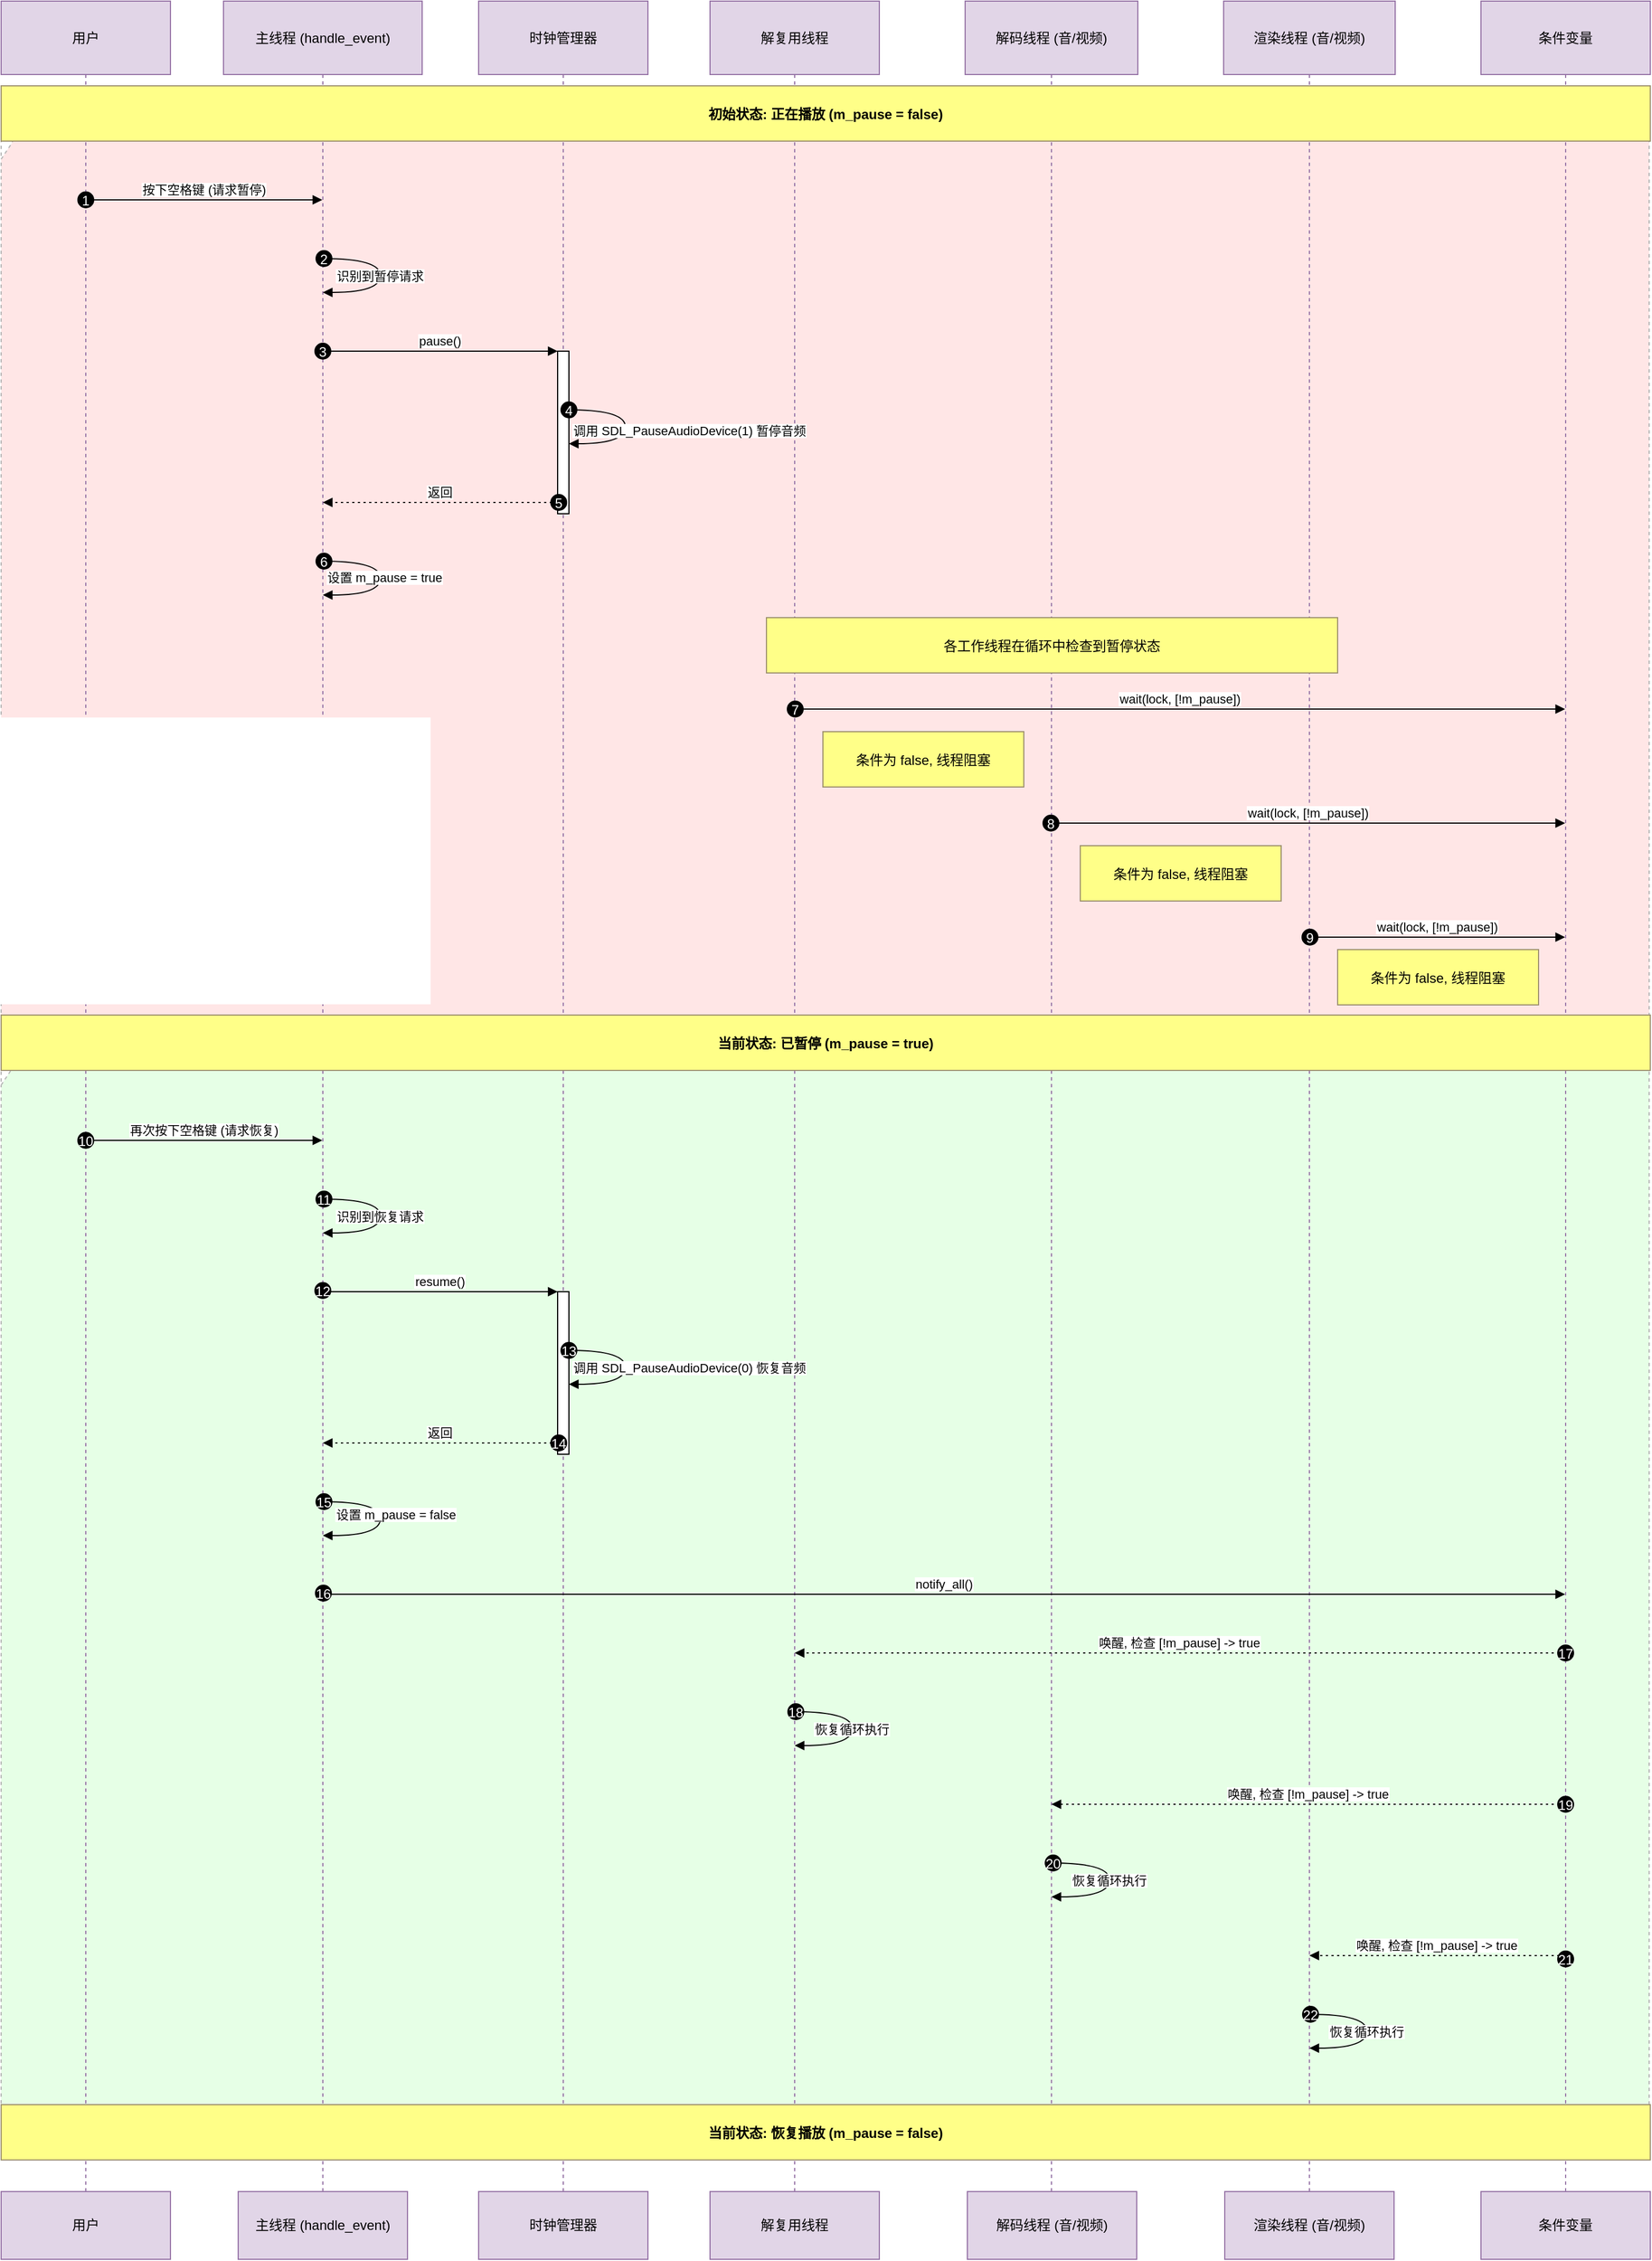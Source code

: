 <mxfile version="27.0.9">
  <diagram name="第 1 页" id="JWNUEiByVHspXOt6qJ9m">
    <mxGraphModel dx="1426" dy="865" grid="1" gridSize="10" guides="1" tooltips="1" connect="1" arrows="1" fold="1" page="1" pageScale="1" pageWidth="827" pageHeight="1169" math="0" shadow="0">
      <root>
        <mxCell id="0" />
        <mxCell id="1" parent="0" />
        <mxCell id="3FL_MH5zh8JMaz6P4rvf-13" value="" style="shape=umlFrame;dashed=1;pointerEvents=0;dropTarget=0;strokeColor=#B3B3B3;height=20;width=0;swimlaneFillColor=#E6FFE6;" parent="1" vertex="1">
          <mxGeometry x="70" y="960" width="1460" height="923" as="geometry" />
        </mxCell>
        <mxCell id="3FL_MH5zh8JMaz6P4rvf-14" value="" style="text;strokeColor=none;fillColor=none;align=center;verticalAlign=middle;whiteSpace=wrap;" parent="3FL_MH5zh8JMaz6P4rvf-13" vertex="1">
          <mxGeometry width="1460" height="20.375" as="geometry" />
        </mxCell>
        <mxCell id="3FL_MH5zh8JMaz6P4rvf-11" value="" style="shape=umlFrame;dashed=1;pointerEvents=0;dropTarget=0;strokeColor=#B3B3B3;height=20;width=0;shadow=0;swimlaneFillColor=#FFE6E6;gradientColor=none;" parent="1" vertex="1">
          <mxGeometry x="70" y="140" width="1460" height="820" as="geometry" />
        </mxCell>
        <mxCell id="3FL_MH5zh8JMaz6P4rvf-12" value="" style="text;strokeColor=none;fillColor=none;align=center;verticalAlign=middle;whiteSpace=wrap;" parent="3FL_MH5zh8JMaz6P4rvf-11" vertex="1">
          <mxGeometry width="1460" height="19.927" as="geometry" />
        </mxCell>
        <mxCell id="3FL_MH5zh8JMaz6P4rvf-2" value="用户" style="shape=umlLifeline;perimeter=lifelinePerimeter;whiteSpace=wrap;container=1;dropTarget=0;collapsible=0;recursiveResize=0;outlineConnect=0;portConstraint=eastwest;newEdgeStyle={&quot;edgeStyle&quot;:&quot;elbowEdgeStyle&quot;,&quot;elbow&quot;:&quot;vertical&quot;,&quot;curved&quot;:0,&quot;rounded&quot;:0};size=65;fillColor=#e1d5e7;strokeColor=#9673a6;" parent="1" vertex="1">
          <mxGeometry x="70" y="20" width="150" height="1940" as="geometry" />
        </mxCell>
        <mxCell id="3FL_MH5zh8JMaz6P4rvf-3" value="主线程 (handle_event)" style="shape=umlLifeline;perimeter=lifelinePerimeter;whiteSpace=wrap;container=1;dropTarget=0;collapsible=0;recursiveResize=0;outlineConnect=0;portConstraint=eastwest;newEdgeStyle={&quot;edgeStyle&quot;:&quot;elbowEdgeStyle&quot;,&quot;elbow&quot;:&quot;vertical&quot;,&quot;curved&quot;:0,&quot;rounded&quot;:0};size=65;fillColor=#e1d5e7;strokeColor=#9673a6;" parent="1" vertex="1">
          <mxGeometry x="267" y="20" width="176" height="1940" as="geometry" />
        </mxCell>
        <mxCell id="3FL_MH5zh8JMaz6P4rvf-4" value="时钟管理器" style="shape=umlLifeline;perimeter=lifelinePerimeter;whiteSpace=wrap;container=1;dropTarget=0;collapsible=0;recursiveResize=0;outlineConnect=0;portConstraint=eastwest;newEdgeStyle={&quot;edgeStyle&quot;:&quot;elbowEdgeStyle&quot;,&quot;elbow&quot;:&quot;vertical&quot;,&quot;curved&quot;:0,&quot;rounded&quot;:0};size=65;fillColor=#e1d5e7;strokeColor=#9673a6;" parent="1" vertex="1">
          <mxGeometry x="493" y="20" width="150" height="1940" as="geometry" />
        </mxCell>
        <mxCell id="3FL_MH5zh8JMaz6P4rvf-5" value="" style="points=[];perimeter=orthogonalPerimeter;outlineConnect=0;targetShapes=umlLifeline;portConstraint=eastwest;newEdgeStyle={&quot;edgeStyle&quot;:&quot;elbowEdgeStyle&quot;,&quot;elbow&quot;:&quot;vertical&quot;,&quot;curved&quot;:0,&quot;rounded&quot;:0}" parent="3FL_MH5zh8JMaz6P4rvf-4" vertex="1">
          <mxGeometry x="70" y="310" width="10" height="144" as="geometry" />
        </mxCell>
        <mxCell id="3FL_MH5zh8JMaz6P4rvf-6" value="" style="points=[];perimeter=orthogonalPerimeter;outlineConnect=0;targetShapes=umlLifeline;portConstraint=eastwest;newEdgeStyle={&quot;edgeStyle&quot;:&quot;elbowEdgeStyle&quot;,&quot;elbow&quot;:&quot;vertical&quot;,&quot;curved&quot;:0,&quot;rounded&quot;:0}" parent="3FL_MH5zh8JMaz6P4rvf-4" vertex="1">
          <mxGeometry x="70" y="1143" width="10" height="144" as="geometry" />
        </mxCell>
        <mxCell id="3FL_MH5zh8JMaz6P4rvf-7" value="解复用线程" style="shape=umlLifeline;perimeter=lifelinePerimeter;whiteSpace=wrap;container=1;dropTarget=0;collapsible=0;recursiveResize=0;outlineConnect=0;portConstraint=eastwest;newEdgeStyle={&quot;edgeStyle&quot;:&quot;elbowEdgeStyle&quot;,&quot;elbow&quot;:&quot;vertical&quot;,&quot;curved&quot;:0,&quot;rounded&quot;:0};size=65;fillColor=#e1d5e7;strokeColor=#9673a6;" parent="1" vertex="1">
          <mxGeometry x="698" y="20" width="150" height="1940" as="geometry" />
        </mxCell>
        <mxCell id="3FL_MH5zh8JMaz6P4rvf-8" value="解码线程 (音/视频)" style="shape=umlLifeline;perimeter=lifelinePerimeter;whiteSpace=wrap;container=1;dropTarget=0;collapsible=0;recursiveResize=0;outlineConnect=0;portConstraint=eastwest;newEdgeStyle={&quot;edgeStyle&quot;:&quot;elbowEdgeStyle&quot;,&quot;elbow&quot;:&quot;vertical&quot;,&quot;curved&quot;:0,&quot;rounded&quot;:0};size=65;fillColor=#e1d5e7;strokeColor=#9673a6;" parent="1" vertex="1">
          <mxGeometry x="924" y="20" width="153" height="1940" as="geometry" />
        </mxCell>
        <mxCell id="3FL_MH5zh8JMaz6P4rvf-9" value="渲染线程 (音/视频)" style="shape=umlLifeline;perimeter=lifelinePerimeter;whiteSpace=wrap;container=1;dropTarget=0;collapsible=0;recursiveResize=0;outlineConnect=0;portConstraint=eastwest;newEdgeStyle={&quot;edgeStyle&quot;:&quot;elbowEdgeStyle&quot;,&quot;elbow&quot;:&quot;vertical&quot;,&quot;curved&quot;:0,&quot;rounded&quot;:0};size=65;fillColor=#e1d5e7;strokeColor=#9673a6;" parent="1" vertex="1">
          <mxGeometry x="1153" y="20" width="152" height="1940" as="geometry" />
        </mxCell>
        <mxCell id="3FL_MH5zh8JMaz6P4rvf-10" value="条件变量" style="shape=umlLifeline;perimeter=lifelinePerimeter;whiteSpace=wrap;container=1;dropTarget=0;collapsible=0;recursiveResize=0;outlineConnect=0;portConstraint=eastwest;newEdgeStyle={&quot;edgeStyle&quot;:&quot;elbowEdgeStyle&quot;,&quot;elbow&quot;:&quot;vertical&quot;,&quot;curved&quot;:0,&quot;rounded&quot;:0};size=65;fillColor=#e1d5e7;strokeColor=#9673a6;" parent="1" vertex="1">
          <mxGeometry x="1381" y="20" width="150" height="1940" as="geometry" />
        </mxCell>
        <mxCell id="3FL_MH5zh8JMaz6P4rvf-15" value="按下空格键 (请求暂停)" style="verticalAlign=bottom;edgeStyle=elbowEdgeStyle;elbow=vertical;curved=0;rounded=0;endArrow=block;" parent="1" source="3FL_MH5zh8JMaz6P4rvf-2" target="3FL_MH5zh8JMaz6P4rvf-3" edge="1">
          <mxGeometry relative="1" as="geometry">
            <Array as="points">
              <mxPoint x="234" y="196" />
            </Array>
          </mxGeometry>
        </mxCell>
        <mxCell id="3FL_MH5zh8JMaz6P4rvf-16" value="1" style="ellipse;aspect=fixed;fillColor=#000000;align=center;fontColor=#FFFFFF;" parent="3FL_MH5zh8JMaz6P4rvf-15" vertex="1">
          <mxGeometry width="14" height="14" relative="1" as="geometry">
            <mxPoint x="-112" y="-7" as="offset" />
          </mxGeometry>
        </mxCell>
        <mxCell id="3FL_MH5zh8JMaz6P4rvf-17" value="识别到暂停请求" style="curved=1;endArrow=block;rounded=0;" parent="1" source="3FL_MH5zh8JMaz6P4rvf-3" target="3FL_MH5zh8JMaz6P4rvf-3" edge="1">
          <mxGeometry relative="1" as="geometry">
            <Array as="points">
              <mxPoint x="406" y="248" />
              <mxPoint x="406" y="278" />
            </Array>
          </mxGeometry>
        </mxCell>
        <mxCell id="3FL_MH5zh8JMaz6P4rvf-18" value="2" style="ellipse;aspect=fixed;fillColor=#000000;align=center;fontColor=#FFFFFF;" parent="3FL_MH5zh8JMaz6P4rvf-17" vertex="1">
          <mxGeometry width="14" height="14" relative="1" as="geometry">
            <mxPoint x="-57" y="-22" as="offset" />
          </mxGeometry>
        </mxCell>
        <mxCell id="3FL_MH5zh8JMaz6P4rvf-19" value="pause()" style="verticalAlign=bottom;edgeStyle=elbowEdgeStyle;elbow=vertical;curved=0;rounded=0;endArrow=block;" parent="1" source="3FL_MH5zh8JMaz6P4rvf-3" target="3FL_MH5zh8JMaz6P4rvf-5" edge="1">
          <mxGeometry relative="1" as="geometry">
            <Array as="points">
              <mxPoint x="470" y="330" />
            </Array>
          </mxGeometry>
        </mxCell>
        <mxCell id="3FL_MH5zh8JMaz6P4rvf-20" value="3" style="ellipse;aspect=fixed;fillColor=#000000;align=center;fontColor=#FFFFFF;" parent="3FL_MH5zh8JMaz6P4rvf-19" vertex="1">
          <mxGeometry width="14" height="14" relative="1" as="geometry">
            <mxPoint x="-111" y="-7" as="offset" />
          </mxGeometry>
        </mxCell>
        <mxCell id="3FL_MH5zh8JMaz6P4rvf-21" value="调用 SDL_PauseAudioDevice(1) 暂停音频" style="curved=1;endArrow=block;rounded=0;" parent="1" source="3FL_MH5zh8JMaz6P4rvf-5" target="3FL_MH5zh8JMaz6P4rvf-5" edge="1">
          <mxGeometry x="0.046" y="57" relative="1" as="geometry">
            <Array as="points">
              <mxPoint x="623" y="382" />
              <mxPoint x="623" y="412" />
            </Array>
            <mxPoint as="offset" />
          </mxGeometry>
        </mxCell>
        <mxCell id="3FL_MH5zh8JMaz6P4rvf-22" value="4" style="ellipse;aspect=fixed;fillColor=#000000;align=center;fontColor=#FFFFFF;" parent="3FL_MH5zh8JMaz6P4rvf-21" vertex="1">
          <mxGeometry width="14" height="14" relative="1" as="geometry">
            <mxPoint x="-57" y="-22" as="offset" />
          </mxGeometry>
        </mxCell>
        <mxCell id="3FL_MH5zh8JMaz6P4rvf-23" value="返回" style="verticalAlign=bottom;edgeStyle=elbowEdgeStyle;elbow=vertical;curved=0;rounded=0;dashed=1;dashPattern=2 3;endArrow=block;" parent="1" source="3FL_MH5zh8JMaz6P4rvf-5" target="3FL_MH5zh8JMaz6P4rvf-3" edge="1">
          <mxGeometry relative="1" as="geometry">
            <Array as="points">
              <mxPoint x="471" y="464" />
            </Array>
          </mxGeometry>
        </mxCell>
        <mxCell id="3FL_MH5zh8JMaz6P4rvf-24" value="5" style="ellipse;aspect=fixed;fillColor=#000000;align=center;fontColor=#FFFFFF;" parent="3FL_MH5zh8JMaz6P4rvf-23" vertex="1">
          <mxGeometry width="14" height="14" relative="1" as="geometry">
            <mxPoint x="98" y="-7" as="offset" />
          </mxGeometry>
        </mxCell>
        <mxCell id="3FL_MH5zh8JMaz6P4rvf-25" value="设置 m_pause = true" style="curved=1;endArrow=block;rounded=0;" parent="1" source="3FL_MH5zh8JMaz6P4rvf-3" target="3FL_MH5zh8JMaz6P4rvf-3" edge="1">
          <mxGeometry x="-0.015" y="4" relative="1" as="geometry">
            <Array as="points">
              <mxPoint x="406" y="516" />
              <mxPoint x="406" y="546" />
            </Array>
            <mxPoint as="offset" />
          </mxGeometry>
        </mxCell>
        <mxCell id="3FL_MH5zh8JMaz6P4rvf-26" value="6" style="ellipse;aspect=fixed;fillColor=#000000;align=center;fontColor=#FFFFFF;" parent="3FL_MH5zh8JMaz6P4rvf-25" vertex="1">
          <mxGeometry width="14" height="14" relative="1" as="geometry">
            <mxPoint x="-57" y="-22" as="offset" />
          </mxGeometry>
        </mxCell>
        <mxCell id="3FL_MH5zh8JMaz6P4rvf-27" value="wait(lock, [!m_pause])" style="verticalAlign=bottom;edgeStyle=elbowEdgeStyle;elbow=vertical;curved=0;rounded=0;endArrow=block;" parent="1" source="3FL_MH5zh8JMaz6P4rvf-7" target="3FL_MH5zh8JMaz6P4rvf-10" edge="1">
          <mxGeometry relative="1" as="geometry">
            <Array as="points">
              <mxPoint x="1148" y="647" />
            </Array>
          </mxGeometry>
        </mxCell>
        <mxCell id="3FL_MH5zh8JMaz6P4rvf-28" value="7" style="ellipse;aspect=fixed;fillColor=#000000;align=center;fontColor=#FFFFFF;" parent="3FL_MH5zh8JMaz6P4rvf-27" vertex="1">
          <mxGeometry width="14" height="14" relative="1" as="geometry">
            <mxPoint x="-348" y="-7" as="offset" />
          </mxGeometry>
        </mxCell>
        <mxCell id="3FL_MH5zh8JMaz6P4rvf-29" value="wait(lock, [!m_pause])" style="verticalAlign=bottom;edgeStyle=elbowEdgeStyle;elbow=vertical;curved=0;rounded=0;endArrow=block;" parent="1" source="3FL_MH5zh8JMaz6P4rvf-8" target="3FL_MH5zh8JMaz6P4rvf-10" edge="1">
          <mxGeometry relative="1" as="geometry">
            <Array as="points">
              <mxPoint x="1262" y="748" />
            </Array>
          </mxGeometry>
        </mxCell>
        <mxCell id="3FL_MH5zh8JMaz6P4rvf-30" value="8" style="ellipse;aspect=fixed;fillColor=#000000;align=center;fontColor=#FFFFFF;" parent="3FL_MH5zh8JMaz6P4rvf-29" vertex="1">
          <mxGeometry width="14" height="14" relative="1" as="geometry">
            <mxPoint x="-235" y="-7" as="offset" />
          </mxGeometry>
        </mxCell>
        <mxCell id="3FL_MH5zh8JMaz6P4rvf-31" value="wait(lock, [!m_pause])" style="verticalAlign=bottom;edgeStyle=elbowEdgeStyle;elbow=vertical;curved=0;rounded=0;endArrow=block;" parent="1" source="3FL_MH5zh8JMaz6P4rvf-9" target="3FL_MH5zh8JMaz6P4rvf-10" edge="1">
          <mxGeometry relative="1" as="geometry">
            <Array as="points">
              <mxPoint x="1376" y="849" />
            </Array>
          </mxGeometry>
        </mxCell>
        <mxCell id="3FL_MH5zh8JMaz6P4rvf-32" value="9" style="ellipse;aspect=fixed;fillColor=#000000;align=center;fontColor=#FFFFFF;" parent="3FL_MH5zh8JMaz6P4rvf-31" vertex="1">
          <mxGeometry width="14" height="14" relative="1" as="geometry">
            <mxPoint x="-120" y="-7" as="offset" />
          </mxGeometry>
        </mxCell>
        <mxCell id="3FL_MH5zh8JMaz6P4rvf-33" value="再次按下空格键 (请求恢复)" style="verticalAlign=bottom;edgeStyle=elbowEdgeStyle;elbow=vertical;curved=0;rounded=0;endArrow=block;" parent="1" source="3FL_MH5zh8JMaz6P4rvf-2" target="3FL_MH5zh8JMaz6P4rvf-3" edge="1">
          <mxGeometry relative="1" as="geometry">
            <Array as="points">
              <mxPoint x="234" y="1029" />
            </Array>
          </mxGeometry>
        </mxCell>
        <mxCell id="3FL_MH5zh8JMaz6P4rvf-34" value="10" style="ellipse;aspect=fixed;fillColor=#000000;align=center;fontColor=#FFFFFF;" parent="3FL_MH5zh8JMaz6P4rvf-33" vertex="1">
          <mxGeometry width="14" height="14" relative="1" as="geometry">
            <mxPoint x="-112" y="-7" as="offset" />
          </mxGeometry>
        </mxCell>
        <mxCell id="3FL_MH5zh8JMaz6P4rvf-35" value="识别到恢复请求" style="curved=1;endArrow=block;rounded=0;" parent="1" source="3FL_MH5zh8JMaz6P4rvf-3" target="3FL_MH5zh8JMaz6P4rvf-3" edge="1">
          <mxGeometry relative="1" as="geometry">
            <Array as="points">
              <mxPoint x="406" y="1081" />
              <mxPoint x="406" y="1111" />
            </Array>
          </mxGeometry>
        </mxCell>
        <mxCell id="3FL_MH5zh8JMaz6P4rvf-36" value="11" style="ellipse;aspect=fixed;fillColor=#000000;align=center;fontColor=#FFFFFF;" parent="3FL_MH5zh8JMaz6P4rvf-35" vertex="1">
          <mxGeometry width="14" height="14" relative="1" as="geometry">
            <mxPoint x="-57" y="-22" as="offset" />
          </mxGeometry>
        </mxCell>
        <mxCell id="3FL_MH5zh8JMaz6P4rvf-37" value="resume()" style="verticalAlign=bottom;edgeStyle=elbowEdgeStyle;elbow=vertical;curved=0;rounded=0;endArrow=block;" parent="1" source="3FL_MH5zh8JMaz6P4rvf-3" target="3FL_MH5zh8JMaz6P4rvf-6" edge="1">
          <mxGeometry relative="1" as="geometry">
            <Array as="points">
              <mxPoint x="470" y="1163" />
            </Array>
          </mxGeometry>
        </mxCell>
        <mxCell id="3FL_MH5zh8JMaz6P4rvf-38" value="12" style="ellipse;aspect=fixed;fillColor=#000000;align=center;fontColor=#FFFFFF;" parent="3FL_MH5zh8JMaz6P4rvf-37" vertex="1">
          <mxGeometry width="14" height="14" relative="1" as="geometry">
            <mxPoint x="-111" y="-8" as="offset" />
          </mxGeometry>
        </mxCell>
        <mxCell id="3FL_MH5zh8JMaz6P4rvf-39" value="调用 SDL_PauseAudioDevice(0) 恢复音频" style="curved=1;endArrow=block;rounded=0;" parent="1" source="3FL_MH5zh8JMaz6P4rvf-6" target="3FL_MH5zh8JMaz6P4rvf-6" edge="1">
          <mxGeometry y="57" relative="1" as="geometry">
            <Array as="points">
              <mxPoint x="623" y="1215" />
              <mxPoint x="623" y="1245" />
            </Array>
            <mxPoint as="offset" />
          </mxGeometry>
        </mxCell>
        <mxCell id="3FL_MH5zh8JMaz6P4rvf-40" value="13" style="ellipse;aspect=fixed;fillColor=#000000;align=center;fontColor=#FFFFFF;" parent="3FL_MH5zh8JMaz6P4rvf-39" vertex="1">
          <mxGeometry width="14" height="14" relative="1" as="geometry">
            <mxPoint x="-57" y="-22" as="offset" />
          </mxGeometry>
        </mxCell>
        <mxCell id="3FL_MH5zh8JMaz6P4rvf-41" value="返回" style="verticalAlign=bottom;edgeStyle=elbowEdgeStyle;elbow=vertical;curved=0;rounded=0;dashed=1;dashPattern=2 3;endArrow=block;" parent="1" source="3FL_MH5zh8JMaz6P4rvf-6" target="3FL_MH5zh8JMaz6P4rvf-3" edge="1">
          <mxGeometry relative="1" as="geometry">
            <Array as="points">
              <mxPoint x="471" y="1297" />
            </Array>
          </mxGeometry>
        </mxCell>
        <mxCell id="3FL_MH5zh8JMaz6P4rvf-42" value="14" style="ellipse;aspect=fixed;fillColor=#000000;align=center;fontColor=#FFFFFF;" parent="3FL_MH5zh8JMaz6P4rvf-41" vertex="1">
          <mxGeometry width="14" height="14" relative="1" as="geometry">
            <mxPoint x="98" y="-7" as="offset" />
          </mxGeometry>
        </mxCell>
        <mxCell id="3FL_MH5zh8JMaz6P4rvf-43" value="设置 m_pause = false" style="curved=1;endArrow=block;rounded=0;" parent="1" source="3FL_MH5zh8JMaz6P4rvf-3" target="3FL_MH5zh8JMaz6P4rvf-3" edge="1">
          <mxGeometry x="-0.061" y="14" relative="1" as="geometry">
            <Array as="points">
              <mxPoint x="406" y="1349" />
              <mxPoint x="406" y="1379" />
            </Array>
            <mxPoint as="offset" />
          </mxGeometry>
        </mxCell>
        <mxCell id="3FL_MH5zh8JMaz6P4rvf-44" value="15" style="ellipse;aspect=fixed;fillColor=#000000;align=center;fontColor=#FFFFFF;" parent="3FL_MH5zh8JMaz6P4rvf-43" vertex="1">
          <mxGeometry width="14" height="14" relative="1" as="geometry">
            <mxPoint x="-57" y="-22" as="offset" />
          </mxGeometry>
        </mxCell>
        <mxCell id="3FL_MH5zh8JMaz6P4rvf-45" value="notify_all()" style="verticalAlign=bottom;edgeStyle=elbowEdgeStyle;elbow=vertical;curved=0;rounded=0;endArrow=block;" parent="1" source="3FL_MH5zh8JMaz6P4rvf-3" target="3FL_MH5zh8JMaz6P4rvf-10" edge="1">
          <mxGeometry relative="1" as="geometry">
            <Array as="points">
              <mxPoint x="939" y="1431" />
            </Array>
          </mxGeometry>
        </mxCell>
        <mxCell id="3FL_MH5zh8JMaz6P4rvf-46" value="16" style="ellipse;aspect=fixed;fillColor=#000000;align=center;fontColor=#FFFFFF;" parent="3FL_MH5zh8JMaz6P4rvf-45" vertex="1">
          <mxGeometry width="14" height="14" relative="1" as="geometry">
            <mxPoint x="-557" y="-8" as="offset" />
          </mxGeometry>
        </mxCell>
        <mxCell id="3FL_MH5zh8JMaz6P4rvf-47" value="唤醒, 检查 [!m_pause] -&gt; true" style="verticalAlign=bottom;edgeStyle=elbowEdgeStyle;elbow=vertical;curved=0;rounded=0;dashed=1;dashPattern=2 3;endArrow=block;" parent="1" source="3FL_MH5zh8JMaz6P4rvf-10" target="3FL_MH5zh8JMaz6P4rvf-7" edge="1">
          <mxGeometry relative="1" as="geometry">
            <Array as="points">
              <mxPoint x="1151" y="1483" />
            </Array>
          </mxGeometry>
        </mxCell>
        <mxCell id="3FL_MH5zh8JMaz6P4rvf-48" value="17" style="ellipse;aspect=fixed;fillColor=#000000;align=center;fontColor=#FFFFFF;" parent="3FL_MH5zh8JMaz6P4rvf-47" vertex="1">
          <mxGeometry width="14" height="14" relative="1" as="geometry">
            <mxPoint x="335" y="-7" as="offset" />
          </mxGeometry>
        </mxCell>
        <mxCell id="3FL_MH5zh8JMaz6P4rvf-49" value="恢复循环执行" style="curved=1;endArrow=block;rounded=0;" parent="1" source="3FL_MH5zh8JMaz6P4rvf-7" target="3FL_MH5zh8JMaz6P4rvf-7" edge="1">
          <mxGeometry relative="1" as="geometry">
            <Array as="points">
              <mxPoint x="824" y="1535" />
              <mxPoint x="824" y="1565" />
            </Array>
          </mxGeometry>
        </mxCell>
        <mxCell id="3FL_MH5zh8JMaz6P4rvf-50" value="18" style="ellipse;aspect=fixed;fillColor=#000000;align=center;fontColor=#FFFFFF;" parent="3FL_MH5zh8JMaz6P4rvf-49" vertex="1">
          <mxGeometry width="14" height="14" relative="1" as="geometry">
            <mxPoint x="-57" y="-22" as="offset" />
          </mxGeometry>
        </mxCell>
        <mxCell id="3FL_MH5zh8JMaz6P4rvf-51" value="唤醒, 检查 [!m_pause] -&gt; true" style="verticalAlign=bottom;edgeStyle=elbowEdgeStyle;elbow=vertical;curved=0;rounded=0;dashed=1;dashPattern=2 3;endArrow=block;" parent="1" source="3FL_MH5zh8JMaz6P4rvf-10" target="3FL_MH5zh8JMaz6P4rvf-8" edge="1">
          <mxGeometry relative="1" as="geometry">
            <Array as="points">
              <mxPoint x="1265" y="1617" />
            </Array>
          </mxGeometry>
        </mxCell>
        <mxCell id="3FL_MH5zh8JMaz6P4rvf-52" value="19" style="ellipse;aspect=fixed;fillColor=#000000;align=center;fontColor=#FFFFFF;" parent="3FL_MH5zh8JMaz6P4rvf-51" vertex="1">
          <mxGeometry width="14" height="14" relative="1" as="geometry">
            <mxPoint x="221" y="-7" as="offset" />
          </mxGeometry>
        </mxCell>
        <mxCell id="3FL_MH5zh8JMaz6P4rvf-53" value="恢复循环执行" style="curved=1;endArrow=block;rounded=0;" parent="1" source="3FL_MH5zh8JMaz6P4rvf-8" target="3FL_MH5zh8JMaz6P4rvf-8" edge="1">
          <mxGeometry relative="1" as="geometry">
            <Array as="points">
              <mxPoint x="1052" y="1669" />
              <mxPoint x="1052" y="1699" />
            </Array>
          </mxGeometry>
        </mxCell>
        <mxCell id="3FL_MH5zh8JMaz6P4rvf-54" value="20" style="ellipse;aspect=fixed;fillColor=#000000;align=center;fontColor=#FFFFFF;" parent="3FL_MH5zh8JMaz6P4rvf-53" vertex="1">
          <mxGeometry width="14" height="14" relative="1" as="geometry">
            <mxPoint x="-57" y="-22" as="offset" />
          </mxGeometry>
        </mxCell>
        <mxCell id="3FL_MH5zh8JMaz6P4rvf-55" value="唤醒, 检查 [!m_pause] -&gt; true" style="verticalAlign=bottom;edgeStyle=elbowEdgeStyle;elbow=vertical;curved=0;rounded=0;dashed=1;dashPattern=2 3;endArrow=block;" parent="1" source="3FL_MH5zh8JMaz6P4rvf-10" target="3FL_MH5zh8JMaz6P4rvf-9" edge="1">
          <mxGeometry relative="1" as="geometry">
            <Array as="points">
              <mxPoint x="1379" y="1751" />
            </Array>
          </mxGeometry>
        </mxCell>
        <mxCell id="3FL_MH5zh8JMaz6P4rvf-56" value="21" style="ellipse;aspect=fixed;fillColor=#000000;align=center;fontColor=#FFFFFF;" parent="3FL_MH5zh8JMaz6P4rvf-55" vertex="1">
          <mxGeometry width="14" height="14" relative="1" as="geometry">
            <mxPoint x="107" y="-4" as="offset" />
          </mxGeometry>
        </mxCell>
        <mxCell id="3FL_MH5zh8JMaz6P4rvf-57" value="恢复循环执行" style="curved=1;endArrow=block;rounded=0;" parent="1" source="3FL_MH5zh8JMaz6P4rvf-9" target="3FL_MH5zh8JMaz6P4rvf-9" edge="1">
          <mxGeometry relative="1" as="geometry">
            <Array as="points">
              <mxPoint x="1280" y="1803" />
              <mxPoint x="1280" y="1833" />
            </Array>
          </mxGeometry>
        </mxCell>
        <mxCell id="3FL_MH5zh8JMaz6P4rvf-58" value="22" style="ellipse;aspect=fixed;fillColor=#000000;align=center;fontColor=#FFFFFF;" parent="3FL_MH5zh8JMaz6P4rvf-57" vertex="1">
          <mxGeometry width="14" height="14" relative="1" as="geometry">
            <mxPoint x="-57" y="-22" as="offset" />
          </mxGeometry>
        </mxCell>
        <mxCell id="3FL_MH5zh8JMaz6P4rvf-59" value="初始状态: 正在播放 (m_pause = false)" style="fillColor=#ffff88;strokeColor=#9E916F;fontStyle=1" parent="1" vertex="1">
          <mxGeometry x="70" y="95" width="1461" height="49" as="geometry" />
        </mxCell>
        <mxCell id="3FL_MH5zh8JMaz6P4rvf-60" value="各工作线程在循环中检查到暂停状态" style="fillColor=#ffff88;strokeColor=#9E916F;" parent="1" vertex="1">
          <mxGeometry x="748" y="566" width="506" height="49" as="geometry" />
        </mxCell>
        <mxCell id="3FL_MH5zh8JMaz6P4rvf-61" value="条件为 false, 线程阻塞" style="fillColor=#ffff88;strokeColor=#9E916F;" parent="1" vertex="1">
          <mxGeometry x="798" y="667" width="178" height="49" as="geometry" />
        </mxCell>
        <mxCell id="3FL_MH5zh8JMaz6P4rvf-62" value="条件为 false, 线程阻塞" style="fillColor=#ffff88;strokeColor=#9E916F;" parent="1" vertex="1">
          <mxGeometry x="1026" y="768" width="178" height="49" as="geometry" />
        </mxCell>
        <mxCell id="3FL_MH5zh8JMaz6P4rvf-63" value="条件为 false, 线程阻塞" style="fillColor=#ffff88;strokeColor=#9E916F;" parent="1" vertex="1">
          <mxGeometry x="1254" y="860" width="178" height="49" as="geometry" />
        </mxCell>
        <mxCell id="3FL_MH5zh8JMaz6P4rvf-64" value="当前状态: 已暂停 (m_pause = true)" style="fillColor=#ffff88;strokeColor=#9E916F;fontStyle=1" parent="1" vertex="1">
          <mxGeometry x="70" y="918" width="1461" height="49" as="geometry" />
        </mxCell>
        <mxCell id="3FL_MH5zh8JMaz6P4rvf-65" value="当前状态: 恢复播放 (m_pause = false)" style="fillColor=#ffff88;strokeColor=#9E916F;fontStyle=1" parent="1" vertex="1">
          <mxGeometry x="70" y="1883" width="1461" height="49" as="geometry" />
        </mxCell>
        <mxCell id="3FL_MH5zh8JMaz6P4rvf-74" value="用户" style="rounded=0;whiteSpace=wrap;html=1;fillColor=#e1d5e7;strokeColor=#9673a6;" parent="1" vertex="1">
          <mxGeometry x="70" y="1960" width="150" height="60" as="geometry" />
        </mxCell>
        <mxCell id="3FL_MH5zh8JMaz6P4rvf-75" value="主线程 (handle_event)" style="rounded=0;whiteSpace=wrap;html=1;fillColor=#e1d5e7;strokeColor=#9673a6;" parent="1" vertex="1">
          <mxGeometry x="280" y="1960" width="150" height="60" as="geometry" />
        </mxCell>
        <mxCell id="3FL_MH5zh8JMaz6P4rvf-76" value="时钟管理器" style="rounded=0;whiteSpace=wrap;html=1;fillColor=#e1d5e7;strokeColor=#9673a6;" parent="1" vertex="1">
          <mxGeometry x="493" y="1960" width="150" height="60" as="geometry" />
        </mxCell>
        <mxCell id="3FL_MH5zh8JMaz6P4rvf-77" value="解复用线程" style="rounded=0;whiteSpace=wrap;html=1;fillColor=#e1d5e7;strokeColor=#9673a6;" parent="1" vertex="1">
          <mxGeometry x="698" y="1960" width="150" height="60" as="geometry" />
        </mxCell>
        <mxCell id="3FL_MH5zh8JMaz6P4rvf-78" value="解码线程 (音/视频)" style="rounded=0;whiteSpace=wrap;html=1;fillColor=#e1d5e7;strokeColor=#9673a6;" parent="1" vertex="1">
          <mxGeometry x="926" y="1960" width="150" height="60" as="geometry" />
        </mxCell>
        <mxCell id="3FL_MH5zh8JMaz6P4rvf-79" value="渲染线程 (音/视频)" style="rounded=0;whiteSpace=wrap;html=1;fillColor=#e1d5e7;strokeColor=#9673a6;" parent="1" vertex="1">
          <mxGeometry x="1154" y="1960" width="150" height="60" as="geometry" />
        </mxCell>
        <mxCell id="3FL_MH5zh8JMaz6P4rvf-80" value="条件变量" style="rounded=0;whiteSpace=wrap;html=1;fillColor=#e1d5e7;strokeColor=#9673a6;" parent="1" vertex="1">
          <mxGeometry x="1381" y="1960" width="150" height="60" as="geometry" />
        </mxCell>
      </root>
    </mxGraphModel>
  </diagram>
</mxfile>
